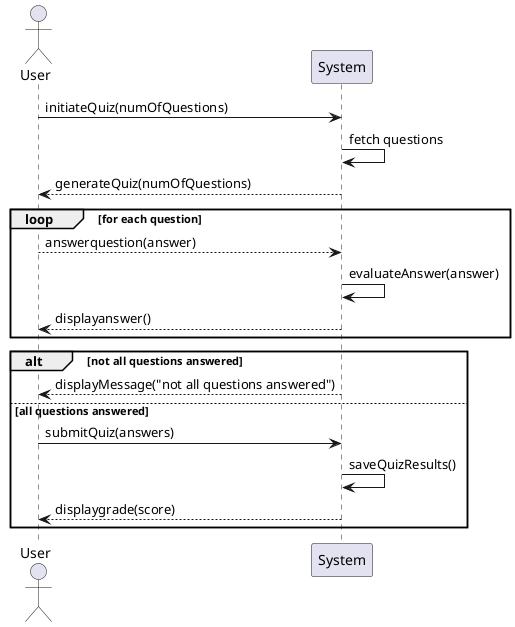 
@startuml
actor User
participant System

User -> System: initiateQuiz(numOfQuestions)
System -> System: fetch questions
System --> User: generateQuiz(numOfQuestions)

loop for each question
    User --> System: answerquestion(answer)
    System -> System: evaluateAnswer(answer)
    System --> User: displayanswer()
end

alt not all questions answered
    System --> User: displayMessage("not all questions answered")
else all questions answered
    User -> System: submitQuiz(answers)
    System -> System: saveQuizResults()
    System --> User: displaygrade(score)
end
@enduml